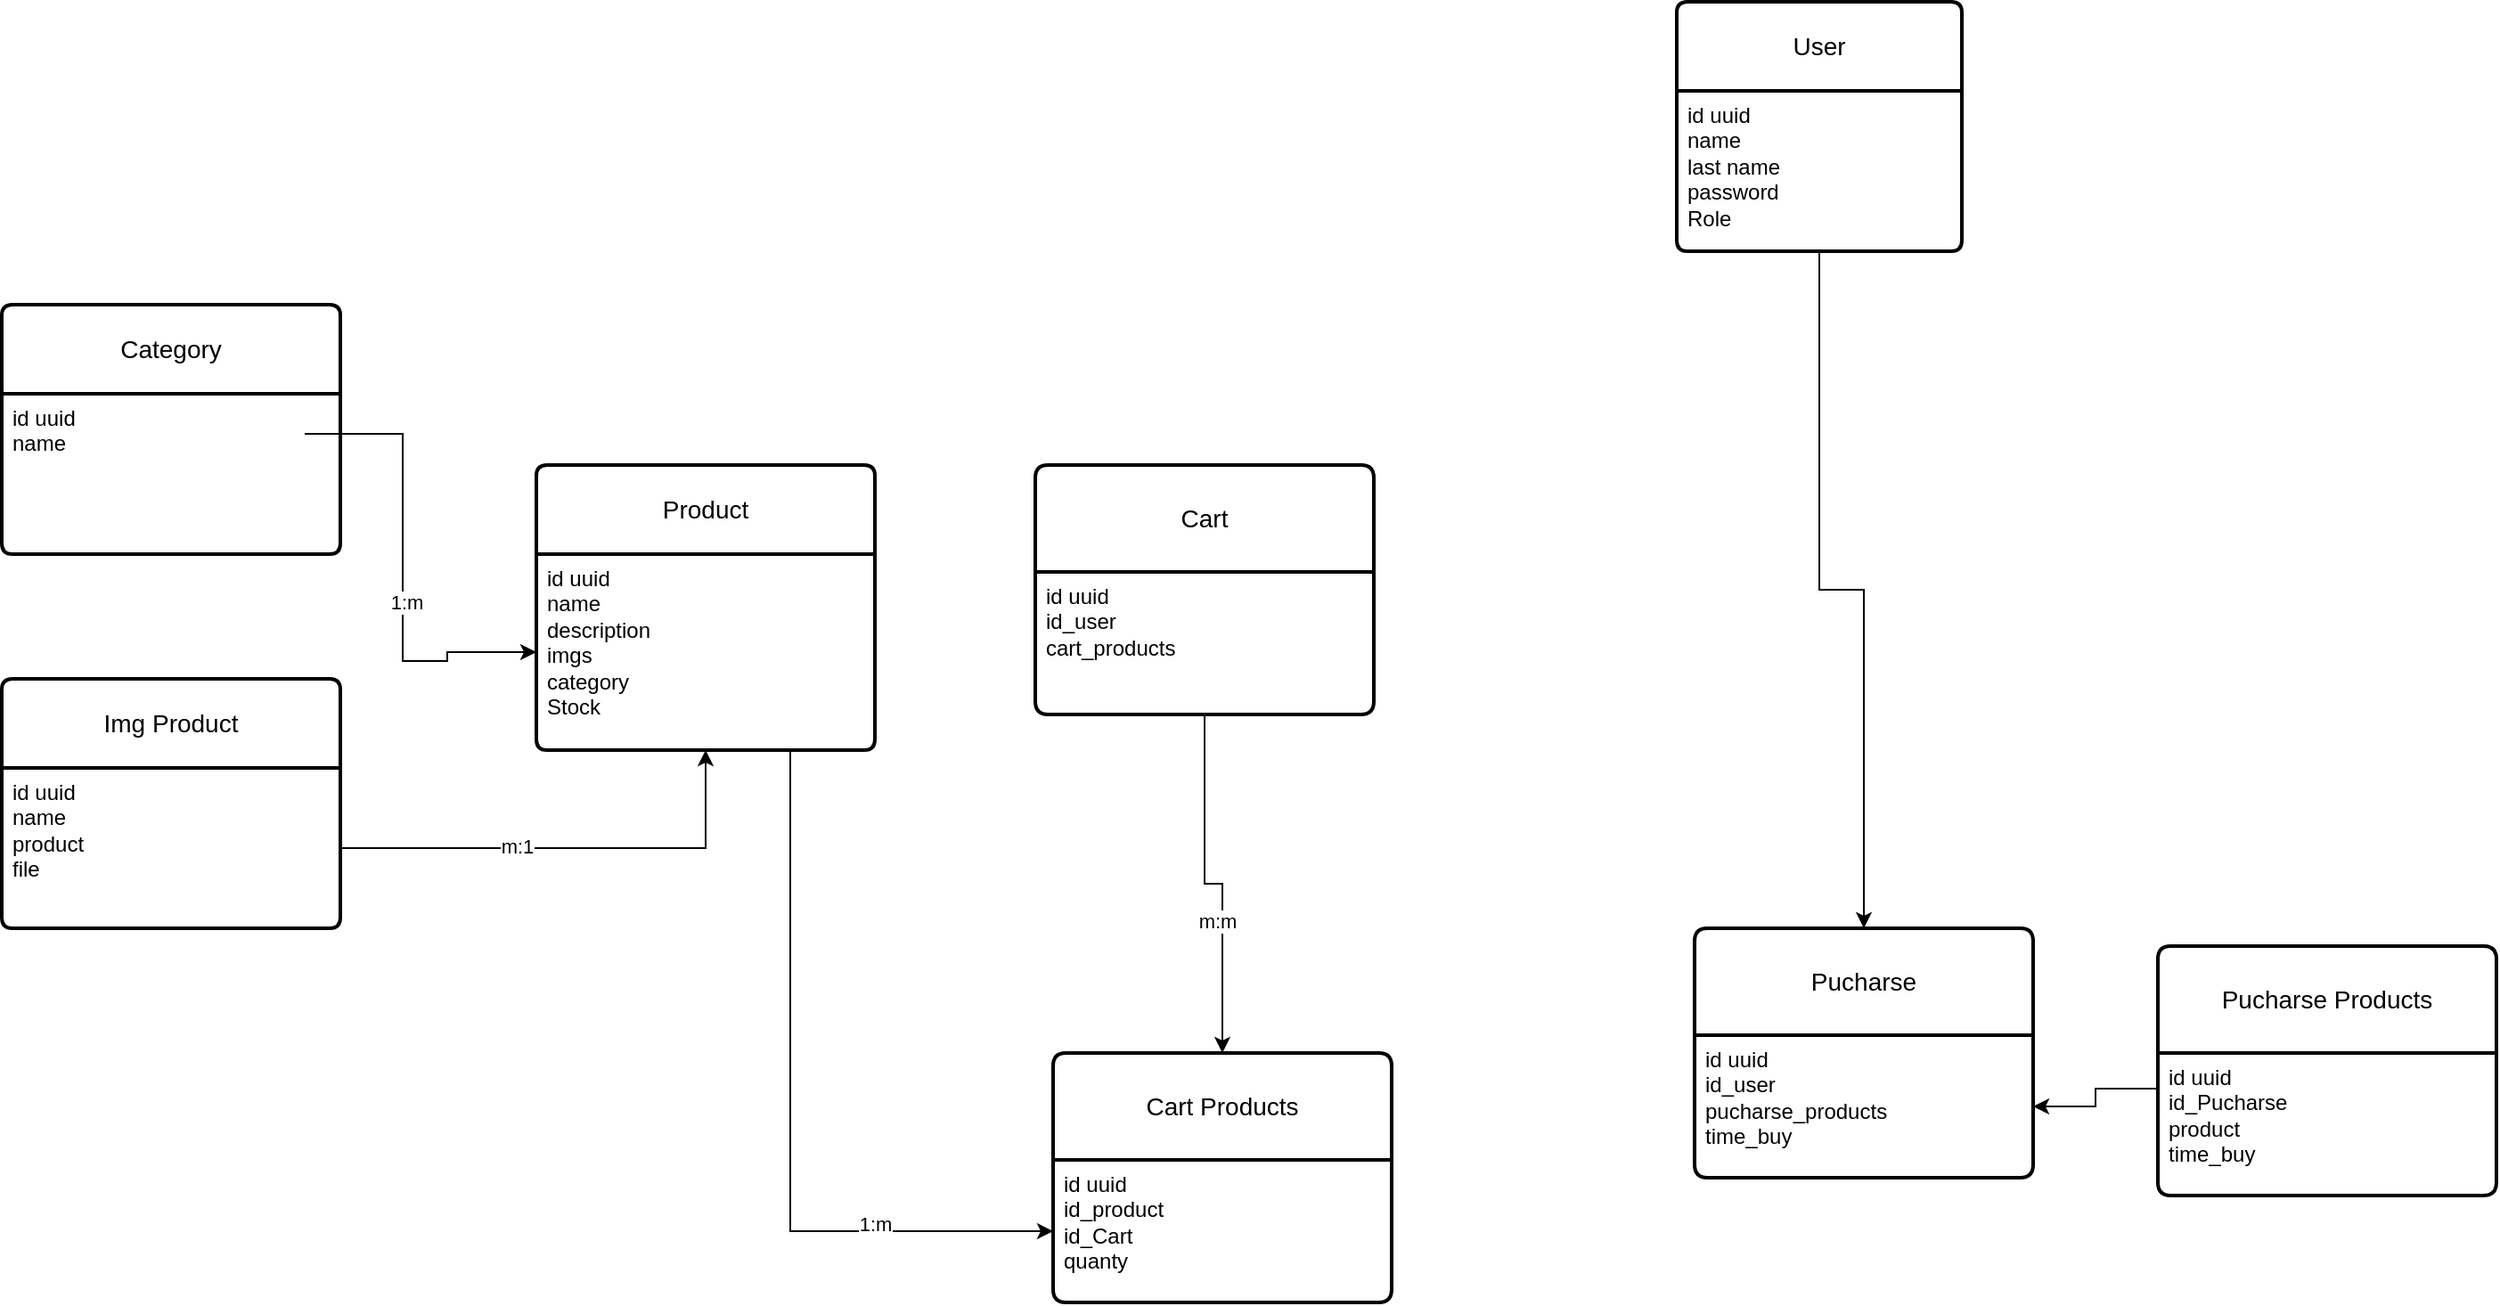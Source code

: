 <mxfile version="26.2.12">
  <diagram name="Página-1" id="VhzJW8LKr9U1OmL8wlVN">
    <mxGraphModel dx="2967" dy="2337" grid="1" gridSize="10" guides="1" tooltips="1" connect="1" arrows="1" fold="1" page="1" pageScale="1" pageWidth="827" pageHeight="1169" math="0" shadow="0">
      <root>
        <mxCell id="0" />
        <mxCell id="1" parent="0" />
        <mxCell id="UQmCUe47r0_vN74Gsmqj-1" value="User" style="swimlane;childLayout=stackLayout;horizontal=1;startSize=50;horizontalStack=0;rounded=1;fontSize=14;fontStyle=0;strokeWidth=2;resizeParent=0;resizeLast=1;shadow=0;dashed=0;align=center;arcSize=4;whiteSpace=wrap;html=1;" parent="1" vertex="1">
          <mxGeometry x="380" y="-10" width="160" height="140" as="geometry" />
        </mxCell>
        <mxCell id="UQmCUe47r0_vN74Gsmqj-2" value="id uuid&amp;nbsp;&lt;div&gt;name&amp;nbsp;&lt;/div&gt;&lt;div&gt;last name&lt;/div&gt;&lt;div&gt;password&lt;/div&gt;&lt;div&gt;Role&lt;/div&gt;" style="align=left;strokeColor=none;fillColor=none;spacingLeft=4;spacingRight=4;fontSize=12;verticalAlign=top;resizable=0;rotatable=0;part=1;html=1;whiteSpace=wrap;" parent="UQmCUe47r0_vN74Gsmqj-1" vertex="1">
          <mxGeometry y="50" width="160" height="90" as="geometry" />
        </mxCell>
        <mxCell id="UQmCUe47r0_vN74Gsmqj-3" value="Product" style="swimlane;childLayout=stackLayout;horizontal=1;startSize=50;horizontalStack=0;rounded=1;fontSize=14;fontStyle=0;strokeWidth=2;resizeParent=0;resizeLast=1;shadow=0;dashed=0;align=center;arcSize=4;whiteSpace=wrap;html=1;" parent="1" vertex="1">
          <mxGeometry x="-260" y="250" width="190" height="160" as="geometry" />
        </mxCell>
        <mxCell id="UQmCUe47r0_vN74Gsmqj-4" value="id uuid&amp;nbsp;&lt;div&gt;name&amp;nbsp;&lt;/div&gt;&lt;div&gt;description&lt;/div&gt;&lt;div&gt;imgs&lt;/div&gt;&lt;div&gt;category&lt;/div&gt;&lt;div&gt;Stock&lt;/div&gt;" style="align=left;strokeColor=none;fillColor=none;spacingLeft=4;spacingRight=4;fontSize=12;verticalAlign=top;resizable=0;rotatable=0;part=1;html=1;whiteSpace=wrap;" parent="UQmCUe47r0_vN74Gsmqj-3" vertex="1">
          <mxGeometry y="50" width="190" height="110" as="geometry" />
        </mxCell>
        <mxCell id="UQmCUe47r0_vN74Gsmqj-5" value="Img Product" style="swimlane;childLayout=stackLayout;horizontal=1;startSize=50;horizontalStack=0;rounded=1;fontSize=14;fontStyle=0;strokeWidth=2;resizeParent=0;resizeLast=1;shadow=0;dashed=0;align=center;arcSize=4;whiteSpace=wrap;html=1;" parent="1" vertex="1">
          <mxGeometry x="-560" y="370" width="190" height="140" as="geometry" />
        </mxCell>
        <mxCell id="UQmCUe47r0_vN74Gsmqj-6" value="id uuid&amp;nbsp;&lt;div&gt;name&amp;nbsp;&lt;/div&gt;&lt;div&gt;product&lt;/div&gt;&lt;div&gt;file&lt;/div&gt;&lt;div&gt;&lt;br&gt;&lt;/div&gt;" style="align=left;strokeColor=none;fillColor=none;spacingLeft=4;spacingRight=4;fontSize=12;verticalAlign=top;resizable=0;rotatable=0;part=1;html=1;whiteSpace=wrap;" parent="UQmCUe47r0_vN74Gsmqj-5" vertex="1">
          <mxGeometry y="50" width="190" height="90" as="geometry" />
        </mxCell>
        <mxCell id="UQmCUe47r0_vN74Gsmqj-7" style="edgeStyle=orthogonalEdgeStyle;rounded=0;orthogonalLoop=1;jettySize=auto;html=1;exitX=1;exitY=0.5;exitDx=0;exitDy=0;" parent="1" source="UQmCUe47r0_vN74Gsmqj-6" target="UQmCUe47r0_vN74Gsmqj-4" edge="1">
          <mxGeometry relative="1" as="geometry" />
        </mxCell>
        <mxCell id="UQmCUe47r0_vN74Gsmqj-13" value="m:1" style="edgeLabel;html=1;align=center;verticalAlign=middle;resizable=0;points=[];" parent="UQmCUe47r0_vN74Gsmqj-7" vertex="1" connectable="0">
          <mxGeometry x="-0.243" y="1" relative="1" as="geometry">
            <mxPoint as="offset" />
          </mxGeometry>
        </mxCell>
        <mxCell id="UQmCUe47r0_vN74Gsmqj-9" value="Category" style="swimlane;childLayout=stackLayout;horizontal=1;startSize=50;horizontalStack=0;rounded=1;fontSize=14;fontStyle=0;strokeWidth=2;resizeParent=0;resizeLast=1;shadow=0;dashed=0;align=center;arcSize=4;whiteSpace=wrap;html=1;" parent="1" vertex="1">
          <mxGeometry x="-560" y="160" width="190" height="140" as="geometry" />
        </mxCell>
        <mxCell id="UQmCUe47r0_vN74Gsmqj-10" value="id uuid&amp;nbsp;&lt;div&gt;name&amp;nbsp;&lt;/div&gt;&lt;div&gt;&lt;br&gt;&lt;/div&gt;" style="align=left;strokeColor=none;fillColor=none;spacingLeft=4;spacingRight=4;fontSize=12;verticalAlign=top;resizable=0;rotatable=0;part=1;html=1;whiteSpace=wrap;" parent="UQmCUe47r0_vN74Gsmqj-9" vertex="1">
          <mxGeometry y="50" width="190" height="90" as="geometry" />
        </mxCell>
        <mxCell id="UQmCUe47r0_vN74Gsmqj-11" style="edgeStyle=orthogonalEdgeStyle;rounded=0;orthogonalLoop=1;jettySize=auto;html=1;exitX=1;exitY=0.25;exitDx=0;exitDy=0;entryX=0;entryY=0.5;entryDx=0;entryDy=0;" parent="1" target="UQmCUe47r0_vN74Gsmqj-4" edge="1">
          <mxGeometry relative="1" as="geometry">
            <mxPoint x="-390" y="232.5" as="sourcePoint" />
            <mxPoint x="-280" y="355" as="targetPoint" />
            <Array as="points">
              <mxPoint x="-335" y="233" />
              <mxPoint x="-335" y="360" />
              <mxPoint x="-310" y="360" />
              <mxPoint x="-310" y="355" />
            </Array>
          </mxGeometry>
        </mxCell>
        <mxCell id="UQmCUe47r0_vN74Gsmqj-12" value="1:m" style="edgeLabel;html=1;align=center;verticalAlign=middle;resizable=0;points=[];" parent="UQmCUe47r0_vN74Gsmqj-11" vertex="1" connectable="0">
          <mxGeometry x="0.14" y="2" relative="1" as="geometry">
            <mxPoint as="offset" />
          </mxGeometry>
        </mxCell>
        <mxCell id="UQmCUe47r0_vN74Gsmqj-14" value="Cart" style="swimlane;childLayout=stackLayout;horizontal=1;startSize=60;horizontalStack=0;rounded=1;fontSize=14;fontStyle=0;strokeWidth=2;resizeParent=0;resizeLast=1;shadow=0;dashed=0;align=center;arcSize=4;whiteSpace=wrap;html=1;" parent="1" vertex="1">
          <mxGeometry x="20" y="250" width="190" height="140" as="geometry" />
        </mxCell>
        <mxCell id="UQmCUe47r0_vN74Gsmqj-15" value="id uuid&amp;nbsp;&lt;div&gt;id_user&lt;/div&gt;&lt;div&gt;cart_products&amp;nbsp;&lt;/div&gt;" style="align=left;strokeColor=none;fillColor=none;spacingLeft=4;spacingRight=4;fontSize=12;verticalAlign=top;resizable=0;rotatable=0;part=1;html=1;whiteSpace=wrap;" parent="UQmCUe47r0_vN74Gsmqj-14" vertex="1">
          <mxGeometry y="60" width="190" height="80" as="geometry" />
        </mxCell>
        <mxCell id="UQmCUe47r0_vN74Gsmqj-19" value="Cart Products" style="swimlane;childLayout=stackLayout;horizontal=1;startSize=60;horizontalStack=0;rounded=1;fontSize=14;fontStyle=0;strokeWidth=2;resizeParent=0;resizeLast=1;shadow=0;dashed=0;align=center;arcSize=4;whiteSpace=wrap;html=1;" parent="1" vertex="1">
          <mxGeometry x="30" y="580" width="190" height="140" as="geometry" />
        </mxCell>
        <mxCell id="UQmCUe47r0_vN74Gsmqj-20" value="id uuid&amp;nbsp;&lt;div&gt;id_product&lt;/div&gt;&lt;div&gt;id_Cart&lt;/div&gt;&lt;div&gt;quanty&lt;/div&gt;" style="align=left;strokeColor=none;fillColor=none;spacingLeft=4;spacingRight=4;fontSize=12;verticalAlign=top;resizable=0;rotatable=0;part=1;html=1;whiteSpace=wrap;" parent="UQmCUe47r0_vN74Gsmqj-19" vertex="1">
          <mxGeometry y="60" width="190" height="80" as="geometry" />
        </mxCell>
        <mxCell id="UQmCUe47r0_vN74Gsmqj-23" value="Pucharse" style="swimlane;childLayout=stackLayout;horizontal=1;startSize=60;horizontalStack=0;rounded=1;fontSize=14;fontStyle=0;strokeWidth=2;resizeParent=0;resizeLast=1;shadow=0;dashed=0;align=center;arcSize=4;whiteSpace=wrap;html=1;" parent="1" vertex="1">
          <mxGeometry x="390" y="510" width="190" height="140" as="geometry" />
        </mxCell>
        <mxCell id="UQmCUe47r0_vN74Gsmqj-24" value="id uuid&amp;nbsp;&lt;div&gt;id_user&lt;/div&gt;&lt;div&gt;pucharse_products&amp;nbsp;&lt;br&gt;time_buy&lt;/div&gt;" style="align=left;strokeColor=none;fillColor=none;spacingLeft=4;spacingRight=4;fontSize=12;verticalAlign=top;resizable=0;rotatable=0;part=1;html=1;whiteSpace=wrap;" parent="UQmCUe47r0_vN74Gsmqj-23" vertex="1">
          <mxGeometry y="60" width="190" height="80" as="geometry" />
        </mxCell>
        <mxCell id="UQmCUe47r0_vN74Gsmqj-25" style="edgeStyle=orthogonalEdgeStyle;rounded=0;orthogonalLoop=1;jettySize=auto;html=1;exitX=0.5;exitY=1;exitDx=0;exitDy=0;entryX=0.5;entryY=0;entryDx=0;entryDy=0;" parent="1" source="UQmCUe47r0_vN74Gsmqj-2" target="UQmCUe47r0_vN74Gsmqj-23" edge="1">
          <mxGeometry relative="1" as="geometry">
            <mxPoint x="481.059" y="504" as="targetPoint" />
          </mxGeometry>
        </mxCell>
        <mxCell id="UQmCUe47r0_vN74Gsmqj-26" value="Pucharse Products" style="swimlane;childLayout=stackLayout;horizontal=1;startSize=60;horizontalStack=0;rounded=1;fontSize=14;fontStyle=0;strokeWidth=2;resizeParent=0;resizeLast=1;shadow=0;dashed=0;align=center;arcSize=4;whiteSpace=wrap;html=1;" parent="1" vertex="1">
          <mxGeometry x="650" y="520" width="190" height="140" as="geometry" />
        </mxCell>
        <mxCell id="UQmCUe47r0_vN74Gsmqj-27" value="id uuid&amp;nbsp;&lt;div&gt;id_Pucharse&lt;/div&gt;&lt;div&gt;product&lt;br&gt;time_buy&lt;/div&gt;" style="align=left;strokeColor=none;fillColor=none;spacingLeft=4;spacingRight=4;fontSize=12;verticalAlign=top;resizable=0;rotatable=0;part=1;html=1;whiteSpace=wrap;" parent="UQmCUe47r0_vN74Gsmqj-26" vertex="1">
          <mxGeometry y="60" width="190" height="80" as="geometry" />
        </mxCell>
        <mxCell id="UQmCUe47r0_vN74Gsmqj-28" style="edgeStyle=orthogonalEdgeStyle;rounded=0;orthogonalLoop=1;jettySize=auto;html=1;exitX=0;exitY=0.25;exitDx=0;exitDy=0;entryX=1;entryY=0.5;entryDx=0;entryDy=0;" parent="1" source="UQmCUe47r0_vN74Gsmqj-27" target="UQmCUe47r0_vN74Gsmqj-24" edge="1">
          <mxGeometry relative="1" as="geometry" />
        </mxCell>
        <mxCell id="yUzBrG3lIiRW1jiAwW_P-3" style="edgeStyle=orthogonalEdgeStyle;rounded=0;orthogonalLoop=1;jettySize=auto;html=1;exitX=0.5;exitY=1;exitDx=0;exitDy=0;" edge="1" parent="1" source="UQmCUe47r0_vN74Gsmqj-15" target="UQmCUe47r0_vN74Gsmqj-19">
          <mxGeometry relative="1" as="geometry" />
        </mxCell>
        <mxCell id="yUzBrG3lIiRW1jiAwW_P-4" value="m:m" style="edgeLabel;html=1;align=center;verticalAlign=middle;resizable=0;points=[];" vertex="1" connectable="0" parent="yUzBrG3lIiRW1jiAwW_P-3">
          <mxGeometry x="0.265" y="-3" relative="1" as="geometry">
            <mxPoint y="-1" as="offset" />
          </mxGeometry>
        </mxCell>
        <mxCell id="yUzBrG3lIiRW1jiAwW_P-6" style="edgeStyle=orthogonalEdgeStyle;rounded=0;orthogonalLoop=1;jettySize=auto;html=1;exitX=0.75;exitY=1;exitDx=0;exitDy=0;entryX=0;entryY=0.5;entryDx=0;entryDy=0;" edge="1" parent="1" source="UQmCUe47r0_vN74Gsmqj-4" target="UQmCUe47r0_vN74Gsmqj-20">
          <mxGeometry relative="1" as="geometry" />
        </mxCell>
        <mxCell id="yUzBrG3lIiRW1jiAwW_P-7" value="1:m" style="edgeLabel;html=1;align=center;verticalAlign=middle;resizable=0;points=[];" vertex="1" connectable="0" parent="yUzBrG3lIiRW1jiAwW_P-6">
          <mxGeometry x="0.522" y="4" relative="1" as="geometry">
            <mxPoint as="offset" />
          </mxGeometry>
        </mxCell>
      </root>
    </mxGraphModel>
  </diagram>
</mxfile>
